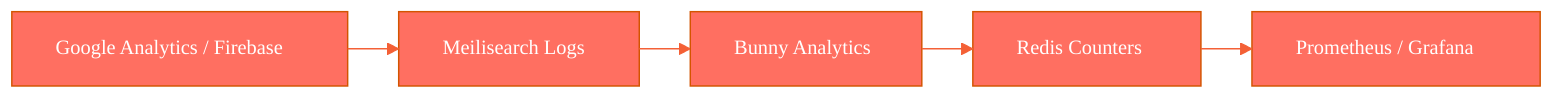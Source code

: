 %%{init: {
  "theme": "base",
  "themeVariables": {
    "primaryColor": "#FF6F61",
    "primaryTextColor": "#FFFFFF",
    "primaryBorderColor": "#D35400",
    "secondaryColor": "#FFE66D",
    "secondaryTextColor": "#23303B",
    "tertiaryColor": "#4ABDAC",
    "edgeLabelBackground": "#FCE38A",
    "fontFamily": "Poppins, sans-serif",
    "fontSize": "14px",
    "lineColor": "#F46036",
    "background": "#FFFFFF"
  },
  "flowchart": {
    "defaultRenderer": "elk",
    "htmlLabels": true,
    "curve": "basis"
  }
}}%%

graph LR
  A["Google Analytics / Firebase"]
  B["Meilisearch Logs"]
  C["Bunny Analytics"]
  D["Redis Counters"]
  E["Prometheus / Grafana"]
  A --> B --> C --> D --> E